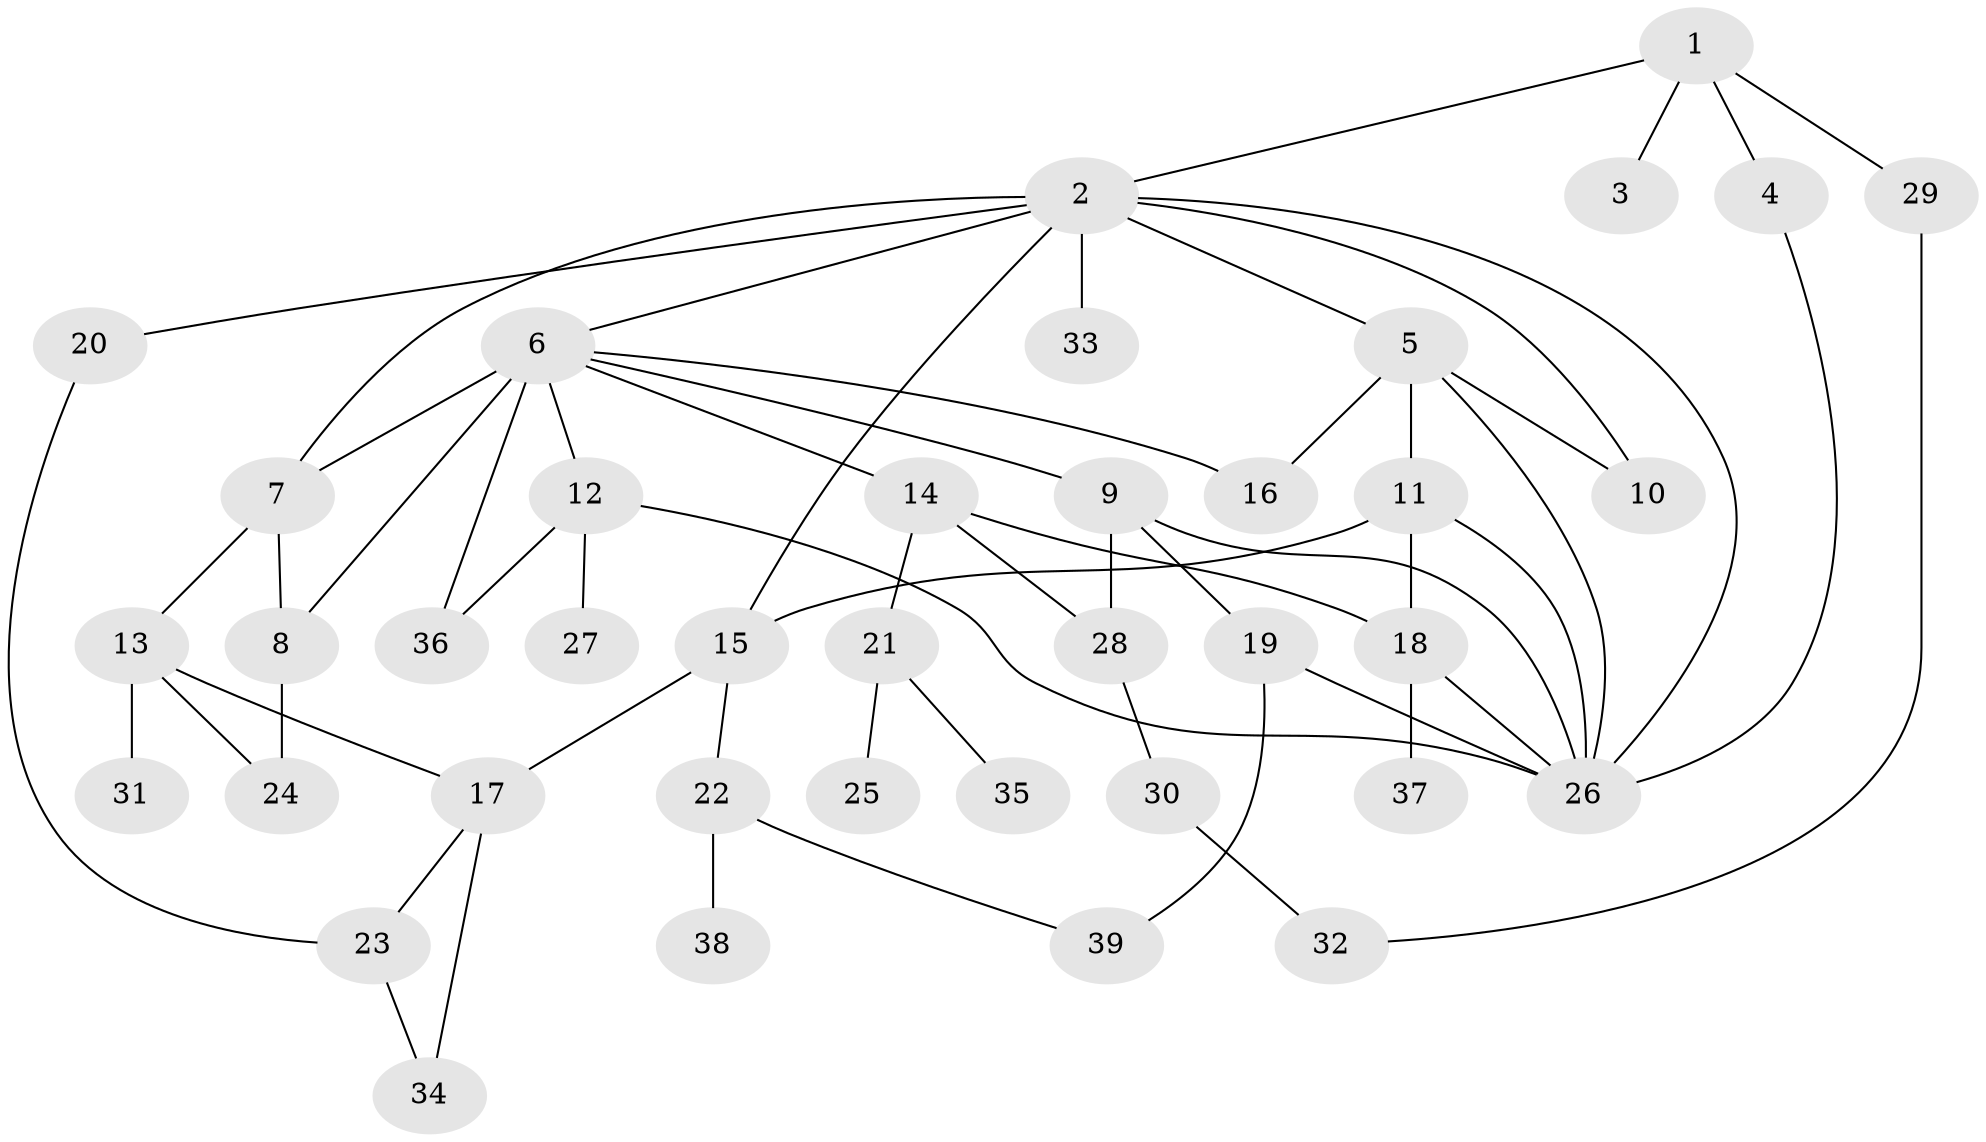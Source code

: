 // original degree distribution, {5: 0.08974358974358974, 4: 0.07692307692307693, 2: 0.3333333333333333, 6: 0.05128205128205128, 3: 0.1794871794871795, 1: 0.2692307692307692}
// Generated by graph-tools (version 1.1) at 2025/34/03/09/25 02:34:14]
// undirected, 39 vertices, 59 edges
graph export_dot {
graph [start="1"]
  node [color=gray90,style=filled];
  1;
  2;
  3;
  4;
  5;
  6;
  7;
  8;
  9;
  10;
  11;
  12;
  13;
  14;
  15;
  16;
  17;
  18;
  19;
  20;
  21;
  22;
  23;
  24;
  25;
  26;
  27;
  28;
  29;
  30;
  31;
  32;
  33;
  34;
  35;
  36;
  37;
  38;
  39;
  1 -- 2 [weight=1.0];
  1 -- 3 [weight=1.0];
  1 -- 4 [weight=1.0];
  1 -- 29 [weight=1.0];
  2 -- 5 [weight=1.0];
  2 -- 6 [weight=1.0];
  2 -- 7 [weight=1.0];
  2 -- 10 [weight=1.0];
  2 -- 15 [weight=1.0];
  2 -- 20 [weight=1.0];
  2 -- 26 [weight=1.0];
  2 -- 33 [weight=1.0];
  4 -- 26 [weight=1.0];
  5 -- 10 [weight=1.0];
  5 -- 11 [weight=1.0];
  5 -- 16 [weight=1.0];
  5 -- 26 [weight=1.0];
  6 -- 7 [weight=1.0];
  6 -- 8 [weight=3.0];
  6 -- 9 [weight=1.0];
  6 -- 12 [weight=1.0];
  6 -- 14 [weight=1.0];
  6 -- 16 [weight=1.0];
  6 -- 36 [weight=1.0];
  7 -- 8 [weight=1.0];
  7 -- 13 [weight=1.0];
  8 -- 24 [weight=1.0];
  9 -- 19 [weight=1.0];
  9 -- 26 [weight=1.0];
  9 -- 28 [weight=1.0];
  11 -- 15 [weight=1.0];
  11 -- 18 [weight=1.0];
  11 -- 26 [weight=1.0];
  12 -- 26 [weight=1.0];
  12 -- 27 [weight=1.0];
  12 -- 36 [weight=1.0];
  13 -- 17 [weight=1.0];
  13 -- 24 [weight=1.0];
  13 -- 31 [weight=1.0];
  14 -- 18 [weight=1.0];
  14 -- 21 [weight=1.0];
  14 -- 28 [weight=1.0];
  15 -- 17 [weight=2.0];
  15 -- 22 [weight=1.0];
  17 -- 23 [weight=1.0];
  17 -- 34 [weight=1.0];
  18 -- 26 [weight=1.0];
  18 -- 37 [weight=1.0];
  19 -- 26 [weight=1.0];
  19 -- 39 [weight=1.0];
  20 -- 23 [weight=1.0];
  21 -- 25 [weight=1.0];
  21 -- 35 [weight=1.0];
  22 -- 38 [weight=1.0];
  22 -- 39 [weight=1.0];
  23 -- 34 [weight=1.0];
  28 -- 30 [weight=1.0];
  29 -- 32 [weight=1.0];
  30 -- 32 [weight=1.0];
}
